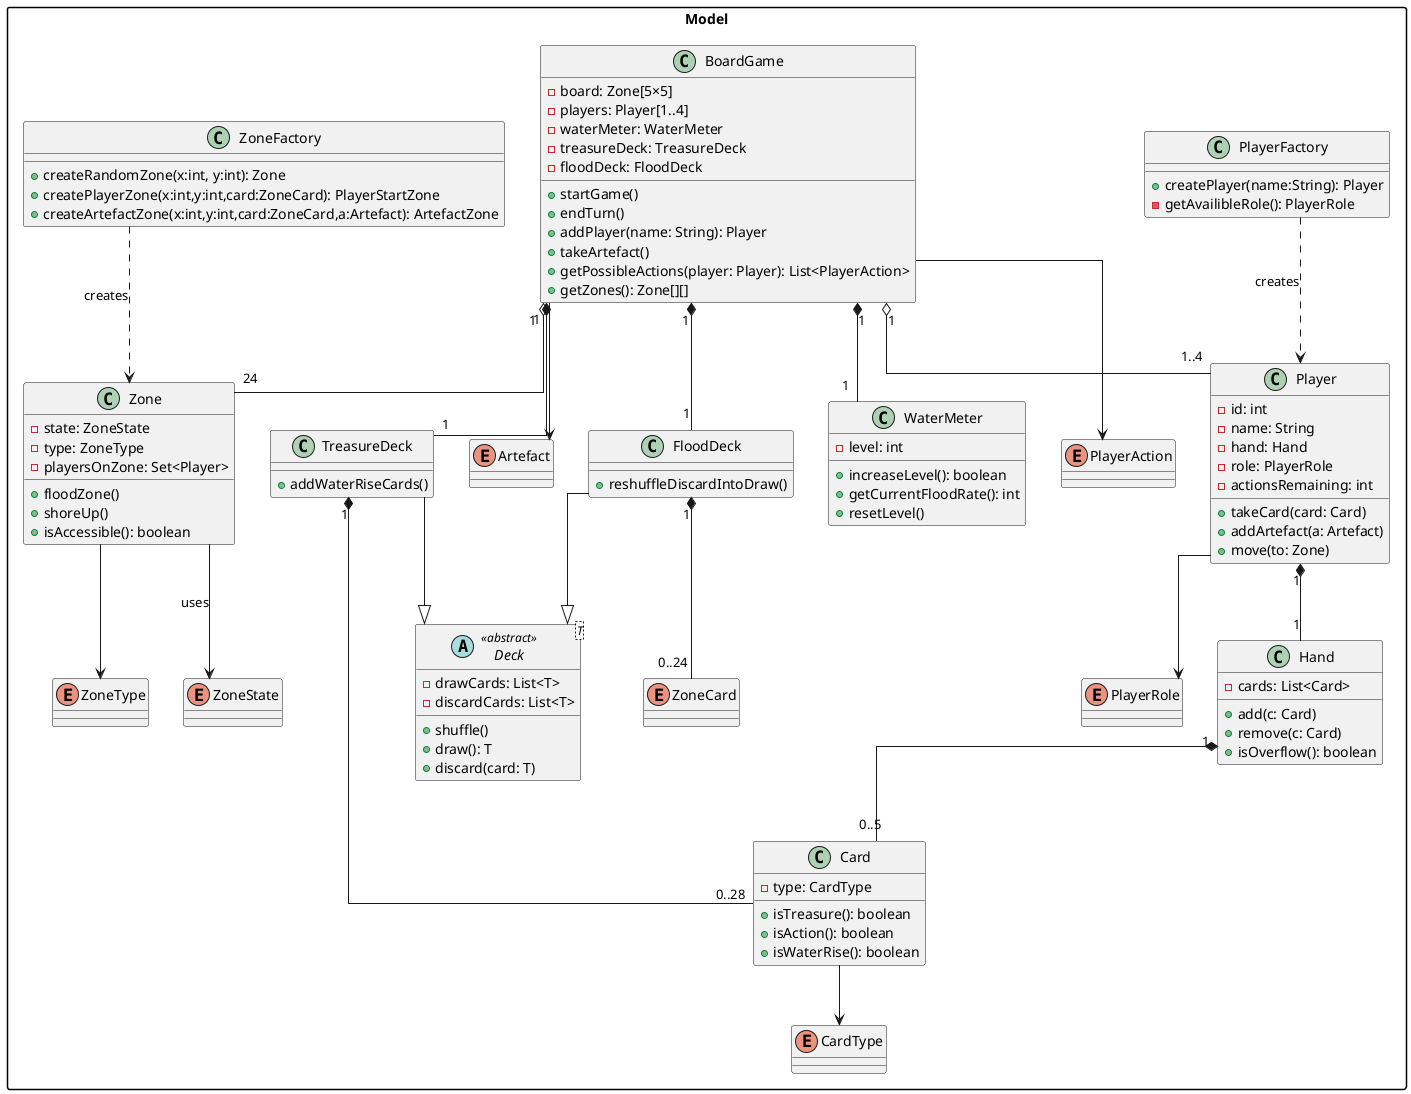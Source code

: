 @startuml
skinparam linetype ortho
skinparam packageStyle rectangle

package Model {
  ''' Abstract deck of cards
  '''
  abstract class Deck<T> <<abstract>> {
    - drawCards: List<T>
    - discardCards: List<T>
    + shuffle()
    + draw(): T
    + discard(card: T)
  }

  class TreasureDeck {
    + addWaterRiseCards()
  }

  class FloodDeck {
    + reshuffleDiscardIntoDraw()
  }

  class WaterMeter {
    - level: int
    + increaseLevel(): boolean
    + getCurrentFloodRate(): int
    + resetLevel()
  }

  class BoardGame {
    - board: Zone[5×5]
    - players: Player[1..4]
    - waterMeter: WaterMeter
    - treasureDeck: TreasureDeck
    - floodDeck: FloodDeck
    + startGame()
    + endTurn()
    + addPlayer(name: String): Player
    + takeArtefact()
    + getPossibleActions(player: Player): List<PlayerAction>
    + getZones(): Zone[][]
  }

  class Player {
    - id: int
    - name: String
    - hand: Hand
    - role: PlayerRole
    - actionsRemaining: int
    + takeCard(card: Card)
    + addArtefact(a: Artefact)
    + move(to: Zone)
  }

  class Hand {
    - cards: List<Card>
    + add(c: Card)
    + remove(c: Card)
    + isOverflow(): boolean
  }

  class Card {
    - type: CardType
    + isTreasure(): boolean
    + isAction(): boolean
    + isWaterRise(): boolean
  }

  class Zone {
    - state: ZoneState
    - type: ZoneType
    - playersOnZone: Set<Player>
    + floodZone()
    + shoreUp()
    + isAccessible(): boolean
  }

  class ZoneFactory {
    + createRandomZone(x:int, y:int): Zone
    + createPlayerZone(x:int,y:int,card:ZoneCard): PlayerStartZone
    + createArtefactZone(x:int,y:int,card:ZoneCard,a:Artefact): ArtefactZone
  }

  class PlayerFactory {
    + createPlayer(name:String): Player
    - getAvailibleRole(): PlayerRole
  }

  enum CardType
  enum PlayerRole
  enum ZoneCard
  enum ZoneType
  enum ZoneState
  enum PlayerAction
  enum Artefact
}

TreasureDeck --|> Deck
FloodDeck     --|> Deck

BoardGame "1" *-- "1" WaterMeter
BoardGame "1" *-- "1" TreasureDeck
BoardGame "1" *-- "1" FloodDeck
BoardGame "1" o-- "1..4" Player
BoardGame "1" o-- "24" Zone

Player    "1" *-- "1" Hand
Hand      "1" *-- "0..5" Card

TreasureDeck "1" *-- "0..28" Card
FloodDeck     "1" *-- "0..24" ZoneCard

ZoneFactory     ..> Zone     : «creates»
PlayerFactory   ..> Player   : «creates»

Card       --> CardType
Player     --> PlayerRole
Zone       --> ZoneType
Zone       --> ZoneState : «uses»
BoardGame  --> PlayerAction
BoardGame  --> Artefact
@enduml
